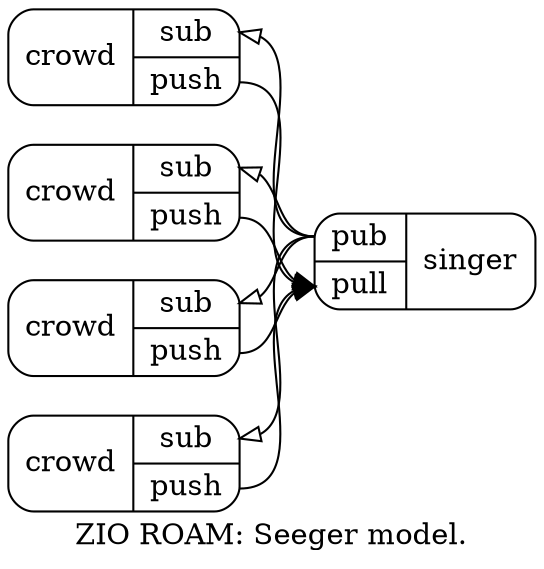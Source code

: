 digraph rpcsockets {
        rankdir=LR
        node[shape=Mrecord]
        call0[label="{crowd|{<s>sub|<p>push}}"]
        call1[label="{crowd|{<s>sub|<p>push}}"]
        call2[label="{crowd|{<s>sub|<p>push}}"]
        call3[label="{crowd|{<s>sub|<p>push}}"]

        oper0[label="{{<b>pub|<l>pull}|singer}"]

        {rank=same; call0; call1; call2; call3}

        edge[dir=normal,arrowtail="o"]
        call0:p->oper0:l
        call1:p->oper0:l
        call2:p->oper0:l
        call3:p->oper0:l

        edge[dir=back,arrowtail="o"]
        call0:s->oper0:b
        call1:s->oper0:b
        call2:s->oper0:b
        call3:s->oper0:b


        label="ZIO ROAM: Seeger model."
        
}
